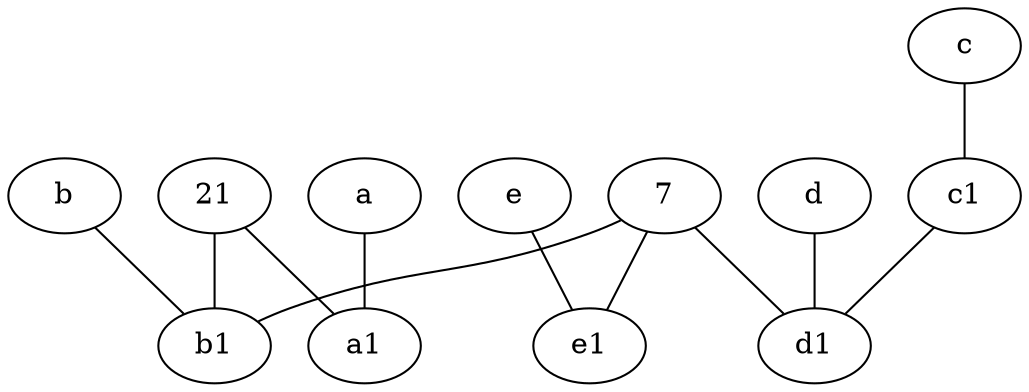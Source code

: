 graph {
	node [labelfontsize=50]
	b1 [labelfontsize=50 pos="9,4!"]
	e1 [labelfontsize=50 pos="7,7!"]
	a1 [labelfontsize=50 pos="8,3!"]
	b [labelfontsize=50 pos="10,4!"]
	d1 [labelfontsize=50 pos="3,5!"]
	c1 [labelfontsize=50 pos="4.5,3!"]
	21 [labelfontsize=50]
	7 [labelfontsize=50]
	c -- c1
	a -- a1
	d -- d1
	7 -- e1
	c1 -- d1
	21 -- a1
	7 -- d1
	b -- b1
	21 -- b1
	7 -- b1
	e -- e1
}
